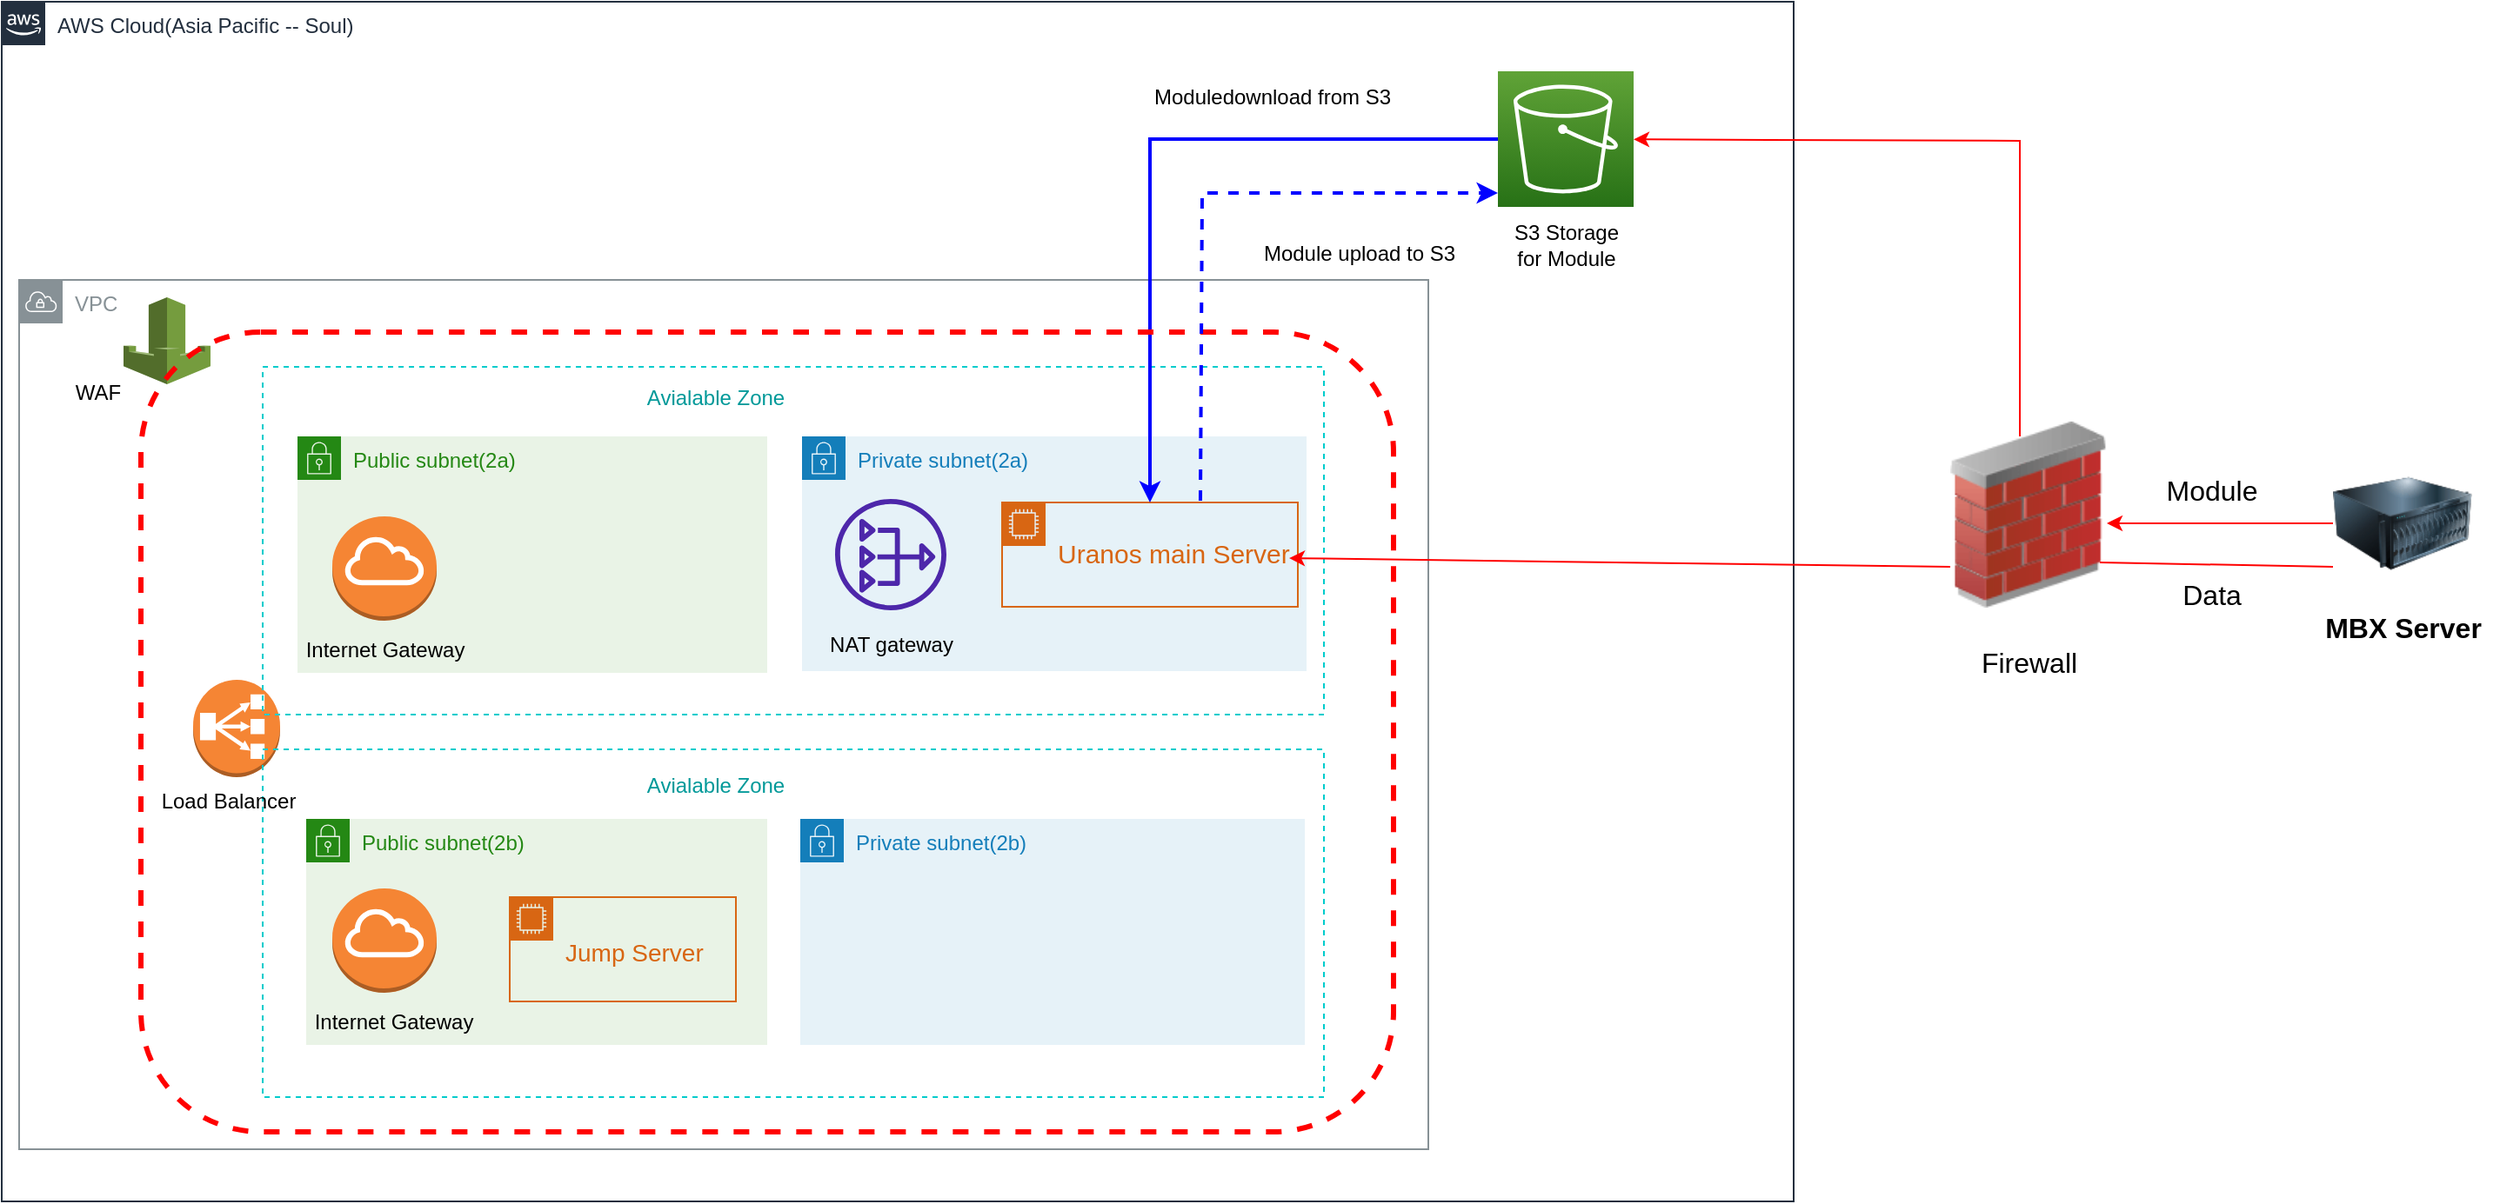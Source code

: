 <mxfile version="20.1.1" type="github">
  <diagram id="CEniq_TR2ihdHZLMvwL3" name="Page-1">
    <mxGraphModel dx="1038" dy="1406" grid="1" gridSize="10" guides="1" tooltips="1" connect="1" arrows="1" fold="1" page="1" pageScale="1" pageWidth="1169" pageHeight="827" math="0" shadow="0">
      <root>
        <mxCell id="0" />
        <mxCell id="1" parent="0" />
        <mxCell id="vtwA8sPut-S2K1wKXcwo-1" value="VPC" style="sketch=0;outlineConnect=0;gradientColor=none;html=1;whiteSpace=wrap;fontSize=12;fontStyle=0;shape=mxgraph.aws4.group;grIcon=mxgraph.aws4.group_vpc;strokeColor=#879196;fillColor=none;verticalAlign=top;align=left;spacingLeft=30;fontColor=#879196;dashed=0;" parent="1" vertex="1">
          <mxGeometry x="80" y="130" width="810" height="500" as="geometry" />
        </mxCell>
        <mxCell id="vtwA8sPut-S2K1wKXcwo-6" value="" style="outlineConnect=0;dashed=0;verticalLabelPosition=bottom;verticalAlign=top;align=center;html=1;shape=mxgraph.aws3.classic_load_balancer;fillColor=#F58534;gradientColor=none;" parent="1" vertex="1">
          <mxGeometry x="180" y="360" width="50" height="56" as="geometry" />
        </mxCell>
        <mxCell id="vtwA8sPut-S2K1wKXcwo-11" value="" style="rounded=0;whiteSpace=wrap;html=1;dashed=1;strokeColor=#00CCCC;strokeWidth=1;fillColor=none;gradientColor=#ffffff;" parent="1" vertex="1">
          <mxGeometry x="220" y="400" width="610" height="200" as="geometry" />
        </mxCell>
        <mxCell id="vtwA8sPut-S2K1wKXcwo-12" value="" style="rounded=0;whiteSpace=wrap;html=1;dashed=1;strokeColor=#00CCCC;strokeWidth=1;fillColor=none;gradientColor=#ffffff;" parent="1" vertex="1">
          <mxGeometry x="220" y="180" width="610" height="200" as="geometry" />
        </mxCell>
        <mxCell id="vtwA8sPut-S2K1wKXcwo-13" value="&lt;font color=&quot;#009999&quot;&gt;Avialable Zone&lt;/font&gt;" style="text;html=1;resizable=0;autosize=1;align=center;verticalAlign=middle;points=[];fillColor=none;strokeColor=none;rounded=0;dashed=1;" parent="1" vertex="1">
          <mxGeometry x="430" y="183" width="100" height="30" as="geometry" />
        </mxCell>
        <mxCell id="vtwA8sPut-S2K1wKXcwo-14" value="&lt;font color=&quot;#009999&quot;&gt;Avialable Zone&lt;/font&gt;" style="text;html=1;resizable=0;autosize=1;align=center;verticalAlign=middle;points=[];fillColor=none;strokeColor=none;rounded=0;dashed=1;" parent="1" vertex="1">
          <mxGeometry x="430" y="406" width="100" height="30" as="geometry" />
        </mxCell>
        <mxCell id="vtwA8sPut-S2K1wKXcwo-16" value="Public subnet(2b)" style="points=[[0,0],[0.25,0],[0.5,0],[0.75,0],[1,0],[1,0.25],[1,0.5],[1,0.75],[1,1],[0.75,1],[0.5,1],[0.25,1],[0,1],[0,0.75],[0,0.5],[0,0.25]];outlineConnect=0;gradientColor=none;html=1;whiteSpace=wrap;fontSize=12;fontStyle=0;container=1;pointerEvents=0;collapsible=0;recursiveResize=0;shape=mxgraph.aws4.group;grIcon=mxgraph.aws4.group_security_group;grStroke=0;strokeColor=#248814;fillColor=#E9F3E6;verticalAlign=top;align=left;spacingLeft=30;fontColor=#248814;dashed=0;" parent="1" vertex="1">
          <mxGeometry x="245" y="440" width="265" height="130" as="geometry" />
        </mxCell>
        <mxCell id="VPFrxmpOL_sy5obyjlSU-2" value="&lt;font style=&quot;font-size: 14px;&quot;&gt;&lt;br&gt;Jump Server&lt;/font&gt;" style="points=[[0,0],[0.25,0],[0.5,0],[0.75,0],[1,0],[1,0.25],[1,0.5],[1,0.75],[1,1],[0.75,1],[0.5,1],[0.25,1],[0,1],[0,0.75],[0,0.5],[0,0.25]];outlineConnect=0;gradientColor=none;html=1;whiteSpace=wrap;fontSize=12;fontStyle=0;container=1;pointerEvents=0;collapsible=0;recursiveResize=0;shape=mxgraph.aws4.group;grIcon=mxgraph.aws4.group_ec2_instance_contents;strokeColor=#D86613;fillColor=none;verticalAlign=top;align=left;spacingLeft=30;fontColor=#D86613;dashed=0;" parent="vtwA8sPut-S2K1wKXcwo-16" vertex="1">
          <mxGeometry x="117" y="45" width="130" height="60" as="geometry" />
        </mxCell>
        <mxCell id="VPFrxmpOL_sy5obyjlSU-1" value="" style="outlineConnect=0;dashed=0;verticalLabelPosition=bottom;verticalAlign=top;align=center;html=1;shape=mxgraph.aws3.internet_gateway;fillColor=#F58534;gradientColor=none;fontColor=#009999;strokeColor=#00CCCC;strokeWidth=1;" parent="1" vertex="1">
          <mxGeometry x="260" y="480" width="60" height="60" as="geometry" />
        </mxCell>
        <mxCell id="VPFrxmpOL_sy5obyjlSU-3" value="Private subnet(2b)" style="points=[[0,0],[0.25,0],[0.5,0],[0.75,0],[1,0],[1,0.25],[1,0.5],[1,0.75],[1,1],[0.75,1],[0.5,1],[0.25,1],[0,1],[0,0.75],[0,0.5],[0,0.25]];outlineConnect=0;gradientColor=none;html=1;whiteSpace=wrap;fontSize=12;fontStyle=0;container=1;pointerEvents=0;collapsible=0;recursiveResize=0;shape=mxgraph.aws4.group;grIcon=mxgraph.aws4.group_security_group;grStroke=0;strokeColor=#147EBA;fillColor=#E6F2F8;verticalAlign=top;align=left;spacingLeft=30;fontColor=#147EBA;dashed=0;" parent="1" vertex="1">
          <mxGeometry x="529" y="440" width="290" height="130" as="geometry" />
        </mxCell>
        <mxCell id="VPFrxmpOL_sy5obyjlSU-8" value="AWS Cloud(Asia Pacific -- Soul)" style="points=[[0,0],[0.25,0],[0.5,0],[0.75,0],[1,0],[1,0.25],[1,0.5],[1,0.75],[1,1],[0.75,1],[0.5,1],[0.25,1],[0,1],[0,0.75],[0,0.5],[0,0.25]];outlineConnect=0;gradientColor=none;html=1;whiteSpace=wrap;fontSize=12;fontStyle=0;container=1;pointerEvents=0;collapsible=0;recursiveResize=0;shape=mxgraph.aws4.group;grIcon=mxgraph.aws4.group_aws_cloud_alt;strokeColor=#232F3E;fillColor=none;verticalAlign=top;align=left;spacingLeft=30;fontColor=#232F3E;dashed=0;" parent="1" vertex="1">
          <mxGeometry x="70" y="-30" width="1030" height="690" as="geometry" />
        </mxCell>
        <mxCell id="VPFrxmpOL_sy5obyjlSU-9" value="" style="sketch=0;points=[[0,0,0],[0.25,0,0],[0.5,0,0],[0.75,0,0],[1,0,0],[0,1,0],[0.25,1,0],[0.5,1,0],[0.75,1,0],[1,1,0],[0,0.25,0],[0,0.5,0],[0,0.75,0],[1,0.25,0],[1,0.5,0],[1,0.75,0]];outlineConnect=0;fontColor=#232F3E;gradientColor=#60A337;gradientDirection=north;fillColor=#277116;strokeColor=#ffffff;dashed=0;verticalLabelPosition=bottom;verticalAlign=top;align=center;html=1;fontSize=12;fontStyle=0;aspect=fixed;shape=mxgraph.aws4.resourceIcon;resIcon=mxgraph.aws4.s3;" parent="VPFrxmpOL_sy5obyjlSU-8" vertex="1">
          <mxGeometry x="860" y="40" width="78" height="78" as="geometry" />
        </mxCell>
        <mxCell id="vtwA8sPut-S2K1wKXcwo-15" value="Public subnet(2a)" style="points=[[0,0],[0.25,0],[0.5,0],[0.75,0],[1,0],[1,0.25],[1,0.5],[1,0.75],[1,1],[0.75,1],[0.5,1],[0.25,1],[0,1],[0,0.75],[0,0.5],[0,0.25]];outlineConnect=0;gradientColor=none;html=1;whiteSpace=wrap;fontSize=12;fontStyle=0;container=1;pointerEvents=0;collapsible=0;recursiveResize=0;shape=mxgraph.aws4.group;grIcon=mxgraph.aws4.group_security_group;grStroke=0;strokeColor=#248814;fillColor=#E9F3E6;verticalAlign=top;align=left;spacingLeft=30;fontColor=#248814;dashed=0;" parent="VPFrxmpOL_sy5obyjlSU-8" vertex="1">
          <mxGeometry x="170" y="250" width="270" height="136" as="geometry" />
        </mxCell>
        <mxCell id="VPFrxmpOL_sy5obyjlSU-26" value="&lt;font color=&quot;#000000&quot; style=&quot;font-size: 12px;&quot;&gt;Internet Gateway&lt;/font&gt;" style="text;html=1;resizable=0;autosize=1;align=center;verticalAlign=middle;points=[];fillColor=none;strokeColor=none;rounded=0;dashed=1;fontSize=15;fontColor=#009999;" parent="vtwA8sPut-S2K1wKXcwo-15" vertex="1">
          <mxGeometry x="-5" y="106" width="110" height="30" as="geometry" />
        </mxCell>
        <mxCell id="VPFrxmpOL_sy5obyjlSU-23" value="Private subnet(2a)" style="points=[[0,0],[0.25,0],[0.5,0],[0.75,0],[1,0],[1,0.25],[1,0.5],[1,0.75],[1,1],[0.75,1],[0.5,1],[0.25,1],[0,1],[0,0.75],[0,0.5],[0,0.25]];outlineConnect=0;gradientColor=none;html=1;whiteSpace=wrap;fontSize=12;fontStyle=0;container=1;pointerEvents=0;collapsible=0;recursiveResize=0;shape=mxgraph.aws4.group;grIcon=mxgraph.aws4.group_security_group;grStroke=0;strokeColor=#147EBA;fillColor=#E6F2F8;verticalAlign=top;align=left;spacingLeft=30;fontColor=#147EBA;dashed=0;" parent="VPFrxmpOL_sy5obyjlSU-8" vertex="1">
          <mxGeometry x="460" y="250" width="290" height="135" as="geometry" />
        </mxCell>
        <mxCell id="VPFrxmpOL_sy5obyjlSU-25" value="&lt;br&gt;&lt;font style=&quot;font-size: 15px;&quot;&gt;Uranos main Server&lt;/font&gt;" style="points=[[0,0],[0.25,0],[0.5,0],[0.75,0],[1,0],[1,0.25],[1,0.5],[1,0.75],[1,1],[0.75,1],[0.5,1],[0.25,1],[0,1],[0,0.75],[0,0.5],[0,0.25]];outlineConnect=0;gradientColor=none;html=1;whiteSpace=wrap;fontSize=12;fontStyle=0;container=1;pointerEvents=0;collapsible=0;recursiveResize=0;shape=mxgraph.aws4.group;grIcon=mxgraph.aws4.group_ec2_instance_contents;strokeColor=#D86613;fillColor=none;verticalAlign=top;align=left;spacingLeft=30;fontColor=#D86613;dashed=0;" parent="VPFrxmpOL_sy5obyjlSU-23" vertex="1">
          <mxGeometry x="115" y="38" width="170" height="60" as="geometry" />
        </mxCell>
        <mxCell id="VPFrxmpOL_sy5obyjlSU-24" value="" style="sketch=0;outlineConnect=0;fontColor=#232F3E;gradientColor=none;fillColor=#4D27AA;strokeColor=none;dashed=0;verticalLabelPosition=bottom;verticalAlign=top;align=center;html=1;fontSize=12;fontStyle=0;aspect=fixed;pointerEvents=1;shape=mxgraph.aws4.nat_gateway;" parent="VPFrxmpOL_sy5obyjlSU-23" vertex="1">
          <mxGeometry x="19" y="36" width="64" height="64" as="geometry" />
        </mxCell>
        <mxCell id="s74JvbKv9A3GNjfIYB-O-2" value="NAT gateway" style="text;html=1;resizable=0;autosize=1;align=center;verticalAlign=middle;points=[];fillColor=none;strokeColor=none;rounded=0;" parent="VPFrxmpOL_sy5obyjlSU-23" vertex="1">
          <mxGeometry x="6" y="105" width="90" height="30" as="geometry" />
        </mxCell>
        <mxCell id="VPFrxmpOL_sy5obyjlSU-29" value="&lt;font color=&quot;#000000&quot; style=&quot;font-size: 12px;&quot;&gt;Internet Gateway&lt;/font&gt;" style="text;html=1;resizable=0;autosize=1;align=center;verticalAlign=middle;points=[];fillColor=none;strokeColor=none;rounded=0;dashed=1;fontSize=15;fontColor=#009999;" parent="VPFrxmpOL_sy5obyjlSU-8" vertex="1">
          <mxGeometry x="170" y="570" width="110" height="30" as="geometry" />
        </mxCell>
        <mxCell id="s74JvbKv9A3GNjfIYB-O-1" value="WAF" style="text;html=1;resizable=0;autosize=1;align=center;verticalAlign=middle;points=[];fillColor=none;strokeColor=none;rounded=0;" parent="VPFrxmpOL_sy5obyjlSU-8" vertex="1">
          <mxGeometry x="30" y="210" width="50" height="30" as="geometry" />
        </mxCell>
        <mxCell id="s74JvbKv9A3GNjfIYB-O-3" value="Load Balancer" style="text;html=1;resizable=0;autosize=1;align=center;verticalAlign=middle;points=[];fillColor=none;strokeColor=none;rounded=0;" parent="VPFrxmpOL_sy5obyjlSU-8" vertex="1">
          <mxGeometry x="80" y="445" width="100" height="30" as="geometry" />
        </mxCell>
        <mxCell id="vtwA8sPut-S2K1wKXcwo-4" value="" style="outlineConnect=0;dashed=0;verticalLabelPosition=bottom;verticalAlign=top;align=center;html=1;shape=mxgraph.aws3.waf;fillColor=#759C3E;gradientColor=none;" parent="VPFrxmpOL_sy5obyjlSU-8" vertex="1">
          <mxGeometry x="70" y="170" width="50" height="50" as="geometry" />
        </mxCell>
        <mxCell id="s74JvbKv9A3GNjfIYB-O-6" value="S3 Storage&lt;br&gt;for Module" style="text;html=1;resizable=0;autosize=1;align=center;verticalAlign=middle;points=[];fillColor=none;strokeColor=none;rounded=0;" parent="VPFrxmpOL_sy5obyjlSU-8" vertex="1">
          <mxGeometry x="859" y="120" width="80" height="40" as="geometry" />
        </mxCell>
        <mxCell id="s74JvbKv9A3GNjfIYB-O-7" value="" style="endArrow=classic;html=1;rounded=0;exitX=0;exitY=0.5;exitDx=0;exitDy=0;exitPerimeter=0;strokeWidth=2;strokeColor=#0000FF;" parent="VPFrxmpOL_sy5obyjlSU-8" source="VPFrxmpOL_sy5obyjlSU-9" target="VPFrxmpOL_sy5obyjlSU-25" edge="1">
          <mxGeometry width="50" height="50" relative="1" as="geometry">
            <mxPoint x="630" y="130" as="sourcePoint" />
            <mxPoint x="680" y="80" as="targetPoint" />
            <Array as="points">
              <mxPoint x="660" y="79" />
            </Array>
          </mxGeometry>
        </mxCell>
        <mxCell id="s74JvbKv9A3GNjfIYB-O-8" value="Moduledownload from S3" style="text;html=1;resizable=0;autosize=1;align=center;verticalAlign=middle;points=[];fillColor=none;strokeColor=none;rounded=0;" parent="VPFrxmpOL_sy5obyjlSU-8" vertex="1">
          <mxGeometry x="650" y="40" width="160" height="30" as="geometry" />
        </mxCell>
        <mxCell id="-1YaibBZwIqkHgSu7LWk-3" value="Module upload to S3" style="text;html=1;resizable=0;autosize=1;align=center;verticalAlign=middle;points=[];fillColor=none;strokeColor=none;rounded=0;" vertex="1" parent="VPFrxmpOL_sy5obyjlSU-8">
          <mxGeometry x="715" y="130" width="130" height="30" as="geometry" />
        </mxCell>
        <mxCell id="VPFrxmpOL_sy5obyjlSU-12" value="" style="image;html=1;image=img/lib/clip_art/networking/Firewall_02_128x128.png;dashed=1;fontSize=14;fontColor=#009999;strokeColor=#FF0000;strokeWidth=2;fillColor=none;gradientColor=none;" parent="1" vertex="1">
          <mxGeometry x="1190" y="210" width="90" height="110" as="geometry" />
        </mxCell>
        <mxCell id="VPFrxmpOL_sy5obyjlSU-20" value="" style="endArrow=classic;html=1;rounded=0;fontSize=14;fontColor=#009999;strokeColor=#FF0000;" parent="1" target="VPFrxmpOL_sy5obyjlSU-9" edge="1">
          <mxGeometry width="50" height="50" relative="1" as="geometry">
            <mxPoint x="1230" y="220" as="sourcePoint" />
            <mxPoint x="1010" y="40" as="targetPoint" />
            <Array as="points">
              <mxPoint x="1230" y="50" />
            </Array>
          </mxGeometry>
        </mxCell>
        <mxCell id="VPFrxmpOL_sy5obyjlSU-21" value="" style="endArrow=classic;html=1;rounded=0;fontSize=14;fontColor=#009999;strokeColor=#FF0000;" parent="1" edge="1">
          <mxGeometry width="50" height="50" relative="1" as="geometry">
            <mxPoint x="1190" y="295" as="sourcePoint" />
            <mxPoint x="810" y="290" as="targetPoint" />
          </mxGeometry>
        </mxCell>
        <mxCell id="VPFrxmpOL_sy5obyjlSU-22" value="" style="outlineConnect=0;dashed=0;verticalLabelPosition=bottom;verticalAlign=top;align=center;html=1;shape=mxgraph.aws3.internet_gateway;fillColor=#F58534;gradientColor=none;fontSize=14;fontColor=#009999;strokeColor=#FF0000;strokeWidth=2;" parent="1" vertex="1">
          <mxGeometry x="260" y="266" width="60" height="60" as="geometry" />
        </mxCell>
        <mxCell id="VPFrxmpOL_sy5obyjlSU-35" value="" style="image;html=1;image=img/lib/clip_art/computers/Server_128x128.png;dashed=1;fontSize=12;fontColor=#000000;strokeColor=#FF0000;strokeWidth=2;fillColor=none;gradientColor=none;" parent="1" vertex="1">
          <mxGeometry x="1410" y="220" width="80" height="100" as="geometry" />
        </mxCell>
        <mxCell id="VPFrxmpOL_sy5obyjlSU-36" value="&lt;span style=&quot;font-size: 16px;&quot;&gt;&lt;b&gt;MBX Server&lt;br&gt;&lt;/b&gt;&lt;/span&gt;" style="text;html=1;resizable=0;autosize=1;align=center;verticalAlign=middle;points=[];fillColor=none;strokeColor=none;rounded=0;dashed=1;fontSize=12;fontColor=#000000;" parent="1" vertex="1">
          <mxGeometry x="1395" y="315" width="110" height="30" as="geometry" />
        </mxCell>
        <mxCell id="VPFrxmpOL_sy5obyjlSU-38" value="" style="endArrow=classic;html=1;rounded=0;fontSize=16;fontColor=#FF0000;strokeColor=#FF0000;" parent="1" source="VPFrxmpOL_sy5obyjlSU-35" edge="1">
          <mxGeometry width="50" height="50" relative="1" as="geometry">
            <mxPoint x="1203" y="340" as="sourcePoint" />
            <mxPoint x="1280" y="270" as="targetPoint" />
          </mxGeometry>
        </mxCell>
        <mxCell id="VPFrxmpOL_sy5obyjlSU-39" value="&lt;font color=&quot;#000000&quot;&gt;Module&lt;/font&gt;" style="text;html=1;resizable=0;autosize=1;align=center;verticalAlign=middle;points=[];fillColor=none;strokeColor=none;rounded=0;dashed=1;fontSize=16;fontColor=#FF0000;" parent="1" vertex="1">
          <mxGeometry x="1300" y="236" width="80" height="30" as="geometry" />
        </mxCell>
        <mxCell id="VPFrxmpOL_sy5obyjlSU-40" value="" style="endArrow=none;html=1;rounded=0;fontSize=16;fontColor=#000000;strokeColor=#FF0000;entryX=1;entryY=0.75;entryDx=0;entryDy=0;exitX=0;exitY=0.75;exitDx=0;exitDy=0;" parent="1" source="VPFrxmpOL_sy5obyjlSU-35" edge="1">
          <mxGeometry width="50" height="50" relative="1" as="geometry">
            <mxPoint x="1406" y="290" as="sourcePoint" />
            <mxPoint x="1276" y="292.5" as="targetPoint" />
            <Array as="points" />
          </mxGeometry>
        </mxCell>
        <mxCell id="s74JvbKv9A3GNjfIYB-O-11" value="" style="rounded=1;whiteSpace=wrap;html=1;strokeColor=#FF0000;fillColor=none;dashed=1;strokeWidth=3;" parent="1" vertex="1">
          <mxGeometry x="150" y="160" width="720" height="460" as="geometry" />
        </mxCell>
        <mxCell id="s74JvbKv9A3GNjfIYB-O-12" value="&lt;font style=&quot;font-size: 16px;&quot;&gt;Data&lt;/font&gt;" style="text;html=1;resizable=0;autosize=1;align=center;verticalAlign=middle;points=[];fillColor=none;strokeColor=none;rounded=0;dashed=1;" parent="1" vertex="1">
          <mxGeometry x="1310" y="296" width="60" height="30" as="geometry" />
        </mxCell>
        <mxCell id="s74JvbKv9A3GNjfIYB-O-13" value="Firewall" style="text;html=1;resizable=0;autosize=1;align=center;verticalAlign=middle;points=[];fillColor=none;strokeColor=none;rounded=0;dashed=1;fontSize=16;" parent="1" vertex="1">
          <mxGeometry x="1195" y="335" width="80" height="30" as="geometry" />
        </mxCell>
        <mxCell id="-1YaibBZwIqkHgSu7LWk-2" value="" style="endArrow=classic;html=1;rounded=0;strokeColor=#0000FF;strokeWidth=2;dashed=1;" edge="1" parent="1">
          <mxGeometry width="50" height="50" relative="1" as="geometry">
            <mxPoint x="759" y="257" as="sourcePoint" />
            <mxPoint x="930" y="80" as="targetPoint" />
            <Array as="points">
              <mxPoint x="760" y="80" />
            </Array>
          </mxGeometry>
        </mxCell>
      </root>
    </mxGraphModel>
  </diagram>
</mxfile>
